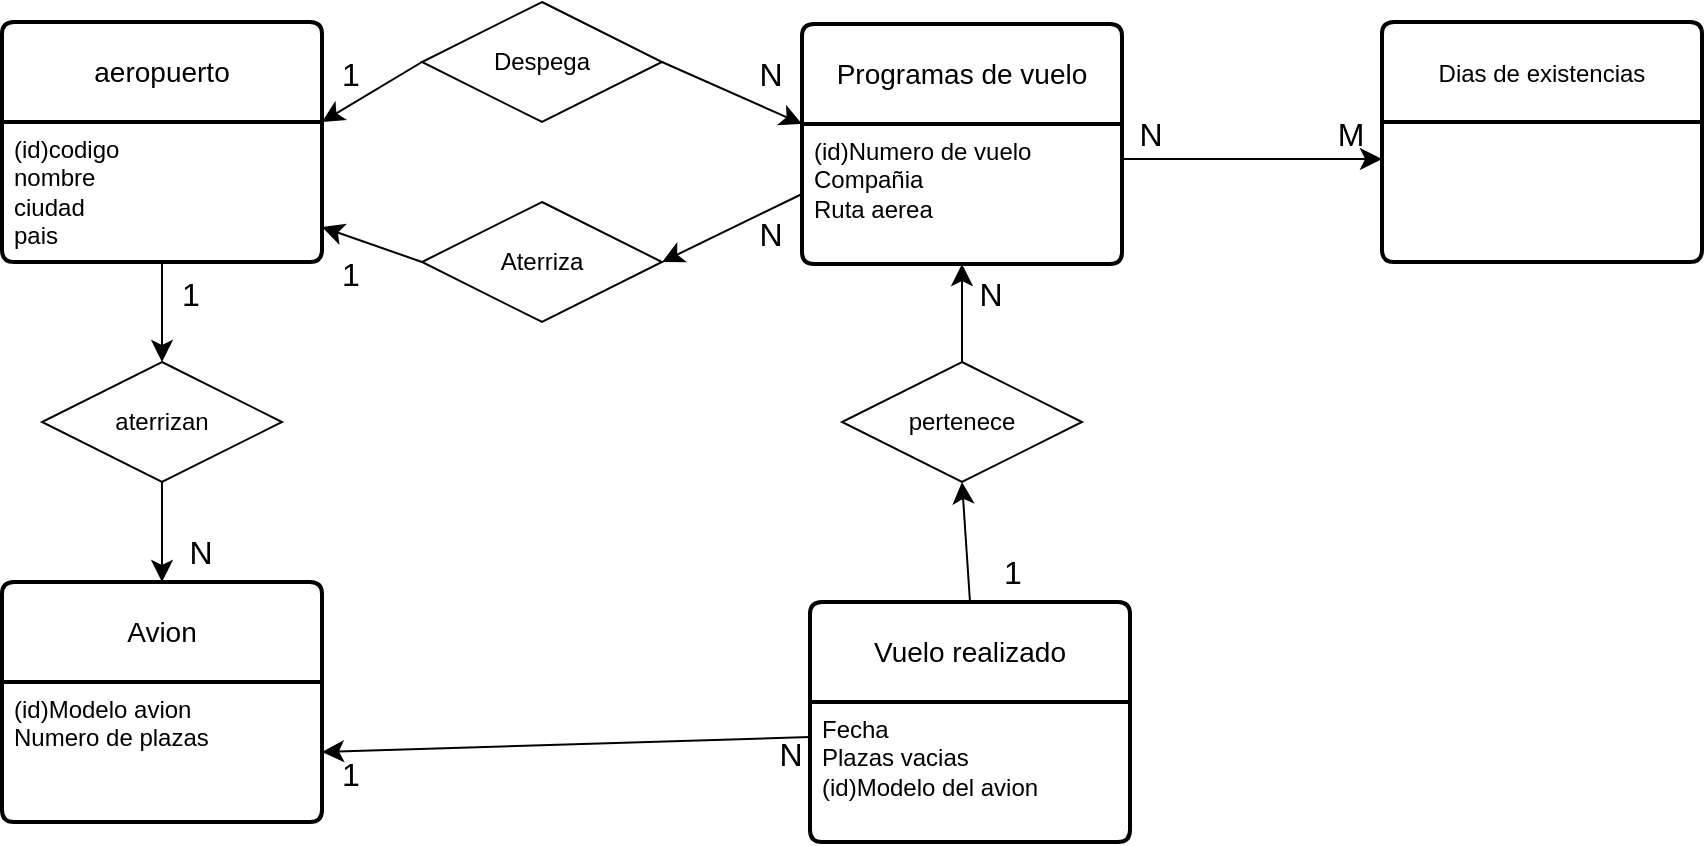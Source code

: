 <mxfile version="28.2.5">
  <diagram name="Página-1" id="gAFbm-pbRTv4d4N4CGBL">
    <mxGraphModel dx="820" dy="652" grid="1" gridSize="10" guides="1" tooltips="1" connect="1" arrows="1" fold="1" page="1" pageScale="1" pageWidth="827" pageHeight="1169" math="0" shadow="0">
      <root>
        <mxCell id="0" />
        <mxCell id="1" parent="0" />
        <mxCell id="gY9utHJKjtfVCZrEkNN_-1" value="aeropuerto" style="swimlane;childLayout=stackLayout;horizontal=1;startSize=50;horizontalStack=0;rounded=1;fontSize=14;fontStyle=0;strokeWidth=2;resizeParent=0;resizeLast=1;shadow=0;dashed=0;align=center;arcSize=4;whiteSpace=wrap;html=1;" vertex="1" parent="1">
          <mxGeometry x="130" y="250" width="160" height="120" as="geometry" />
        </mxCell>
        <mxCell id="gY9utHJKjtfVCZrEkNN_-2" value="(id)codigo&lt;div&gt;nombre&lt;/div&gt;&lt;div&gt;ciudad&lt;/div&gt;&lt;div&gt;pais&lt;/div&gt;" style="align=left;strokeColor=none;fillColor=none;spacingLeft=4;spacingRight=4;fontSize=12;verticalAlign=top;resizable=0;rotatable=0;part=1;html=1;whiteSpace=wrap;" vertex="1" parent="gY9utHJKjtfVCZrEkNN_-1">
          <mxGeometry y="50" width="160" height="70" as="geometry" />
        </mxCell>
        <mxCell id="gY9utHJKjtfVCZrEkNN_-3" value="Avion" style="swimlane;childLayout=stackLayout;horizontal=1;startSize=50;horizontalStack=0;rounded=1;fontSize=14;fontStyle=0;strokeWidth=2;resizeParent=0;resizeLast=1;shadow=0;dashed=0;align=center;arcSize=4;whiteSpace=wrap;html=1;" vertex="1" parent="1">
          <mxGeometry x="130" y="530" width="160" height="120" as="geometry" />
        </mxCell>
        <mxCell id="gY9utHJKjtfVCZrEkNN_-4" value="(id)Modelo avion&lt;div&gt;Numero de plazas&lt;/div&gt;" style="align=left;strokeColor=none;fillColor=none;spacingLeft=4;spacingRight=4;fontSize=12;verticalAlign=top;resizable=0;rotatable=0;part=1;html=1;whiteSpace=wrap;" vertex="1" parent="gY9utHJKjtfVCZrEkNN_-3">
          <mxGeometry y="50" width="160" height="70" as="geometry" />
        </mxCell>
        <mxCell id="gY9utHJKjtfVCZrEkNN_-7" style="edgeStyle=none;curved=1;rounded=0;orthogonalLoop=1;jettySize=auto;html=1;exitX=0.5;exitY=1;exitDx=0;exitDy=0;entryX=0.5;entryY=0;entryDx=0;entryDy=0;fontSize=12;startSize=8;endSize=8;" edge="1" parent="1" source="gY9utHJKjtfVCZrEkNN_-5" target="gY9utHJKjtfVCZrEkNN_-3">
          <mxGeometry relative="1" as="geometry" />
        </mxCell>
        <mxCell id="gY9utHJKjtfVCZrEkNN_-5" value="aterrizan" style="shape=rhombus;perimeter=rhombusPerimeter;whiteSpace=wrap;html=1;align=center;" vertex="1" parent="1">
          <mxGeometry x="150" y="420" width="120" height="60" as="geometry" />
        </mxCell>
        <mxCell id="gY9utHJKjtfVCZrEkNN_-6" style="edgeStyle=none;curved=1;rounded=0;orthogonalLoop=1;jettySize=auto;html=1;exitX=0.5;exitY=1;exitDx=0;exitDy=0;entryX=0.5;entryY=0;entryDx=0;entryDy=0;fontSize=12;startSize=8;endSize=8;" edge="1" parent="1" source="gY9utHJKjtfVCZrEkNN_-2" target="gY9utHJKjtfVCZrEkNN_-5">
          <mxGeometry relative="1" as="geometry" />
        </mxCell>
        <mxCell id="gY9utHJKjtfVCZrEkNN_-8" value="1" style="text;html=1;align=center;verticalAlign=middle;resizable=0;points=[];autosize=1;strokeColor=none;fillColor=none;fontSize=16;" vertex="1" parent="1">
          <mxGeometry x="209" y="371" width="30" height="30" as="geometry" />
        </mxCell>
        <mxCell id="gY9utHJKjtfVCZrEkNN_-9" value="N" style="text;html=1;align=center;verticalAlign=middle;resizable=0;points=[];autosize=1;strokeColor=none;fillColor=none;fontSize=16;" vertex="1" parent="1">
          <mxGeometry x="209" y="500" width="40" height="30" as="geometry" />
        </mxCell>
        <mxCell id="gY9utHJKjtfVCZrEkNN_-10" value="Programas de vuelo" style="swimlane;childLayout=stackLayout;horizontal=1;startSize=50;horizontalStack=0;rounded=1;fontSize=14;fontStyle=0;strokeWidth=2;resizeParent=0;resizeLast=1;shadow=0;dashed=0;align=center;arcSize=4;whiteSpace=wrap;html=1;" vertex="1" parent="1">
          <mxGeometry x="530" y="251" width="160" height="120" as="geometry" />
        </mxCell>
        <mxCell id="gY9utHJKjtfVCZrEkNN_-11" value="&lt;div&gt;(id)Numero de vuelo&lt;/div&gt;Compañia&lt;div&gt;Ruta aerea&lt;/div&gt;&lt;div&gt;&lt;br&gt;&lt;/div&gt;" style="align=left;strokeColor=none;fillColor=none;spacingLeft=4;spacingRight=4;fontSize=12;verticalAlign=top;resizable=0;rotatable=0;part=1;html=1;whiteSpace=wrap;" vertex="1" parent="gY9utHJKjtfVCZrEkNN_-10">
          <mxGeometry y="50" width="160" height="70" as="geometry" />
        </mxCell>
        <mxCell id="gY9utHJKjtfVCZrEkNN_-18" style="edgeStyle=none;curved=1;rounded=0;orthogonalLoop=1;jettySize=auto;html=1;exitX=0;exitY=0.5;exitDx=0;exitDy=0;entryX=1;entryY=0;entryDx=0;entryDy=0;fontSize=12;startSize=8;endSize=8;" edge="1" parent="1" source="gY9utHJKjtfVCZrEkNN_-12" target="gY9utHJKjtfVCZrEkNN_-2">
          <mxGeometry relative="1" as="geometry" />
        </mxCell>
        <mxCell id="gY9utHJKjtfVCZrEkNN_-19" style="edgeStyle=none;curved=1;rounded=0;orthogonalLoop=1;jettySize=auto;html=1;exitX=1;exitY=0.5;exitDx=0;exitDy=0;entryX=0;entryY=0;entryDx=0;entryDy=0;fontSize=12;startSize=8;endSize=8;" edge="1" parent="1" source="gY9utHJKjtfVCZrEkNN_-12" target="gY9utHJKjtfVCZrEkNN_-11">
          <mxGeometry relative="1" as="geometry" />
        </mxCell>
        <mxCell id="gY9utHJKjtfVCZrEkNN_-12" value="Despega" style="shape=rhombus;perimeter=rhombusPerimeter;whiteSpace=wrap;html=1;align=center;" vertex="1" parent="1">
          <mxGeometry x="340" y="240" width="120" height="60" as="geometry" />
        </mxCell>
        <mxCell id="gY9utHJKjtfVCZrEkNN_-15" style="edgeStyle=none;curved=1;rounded=0;orthogonalLoop=1;jettySize=auto;html=1;exitX=0;exitY=0.5;exitDx=0;exitDy=0;entryX=1;entryY=0.75;entryDx=0;entryDy=0;fontSize=12;startSize=8;endSize=8;" edge="1" parent="1" source="gY9utHJKjtfVCZrEkNN_-13" target="gY9utHJKjtfVCZrEkNN_-2">
          <mxGeometry relative="1" as="geometry" />
        </mxCell>
        <mxCell id="gY9utHJKjtfVCZrEkNN_-13" value="Aterriza" style="shape=rhombus;perimeter=rhombusPerimeter;whiteSpace=wrap;html=1;align=center;" vertex="1" parent="1">
          <mxGeometry x="340" y="340" width="120" height="60" as="geometry" />
        </mxCell>
        <mxCell id="gY9utHJKjtfVCZrEkNN_-14" style="edgeStyle=none;curved=1;rounded=0;orthogonalLoop=1;jettySize=auto;html=1;exitX=0;exitY=0.5;exitDx=0;exitDy=0;entryX=1;entryY=0.5;entryDx=0;entryDy=0;fontSize=12;startSize=8;endSize=8;" edge="1" parent="1" source="gY9utHJKjtfVCZrEkNN_-11" target="gY9utHJKjtfVCZrEkNN_-13">
          <mxGeometry relative="1" as="geometry" />
        </mxCell>
        <mxCell id="gY9utHJKjtfVCZrEkNN_-16" value="N" style="text;html=1;align=center;verticalAlign=middle;resizable=0;points=[];autosize=1;strokeColor=none;fillColor=none;fontSize=16;" vertex="1" parent="1">
          <mxGeometry x="494" y="341" width="40" height="30" as="geometry" />
        </mxCell>
        <mxCell id="gY9utHJKjtfVCZrEkNN_-17" value="1" style="text;html=1;align=center;verticalAlign=middle;resizable=0;points=[];autosize=1;strokeColor=none;fillColor=none;fontSize=16;" vertex="1" parent="1">
          <mxGeometry x="289" y="361" width="30" height="30" as="geometry" />
        </mxCell>
        <mxCell id="gY9utHJKjtfVCZrEkNN_-20" value="1" style="text;html=1;align=center;verticalAlign=middle;resizable=0;points=[];autosize=1;strokeColor=none;fillColor=none;fontSize=16;" vertex="1" parent="1">
          <mxGeometry x="289" y="261" width="30" height="30" as="geometry" />
        </mxCell>
        <mxCell id="gY9utHJKjtfVCZrEkNN_-21" value="N" style="text;html=1;align=center;verticalAlign=middle;resizable=0;points=[];autosize=1;strokeColor=none;fillColor=none;fontSize=16;" vertex="1" parent="1">
          <mxGeometry x="494" y="261" width="40" height="30" as="geometry" />
        </mxCell>
        <mxCell id="gY9utHJKjtfVCZrEkNN_-26" style="edgeStyle=none;curved=1;rounded=0;orthogonalLoop=1;jettySize=auto;html=1;exitX=0.5;exitY=0;exitDx=0;exitDy=0;entryX=0.5;entryY=1;entryDx=0;entryDy=0;fontSize=12;startSize=8;endSize=8;" edge="1" parent="1" source="gY9utHJKjtfVCZrEkNN_-22" target="gY9utHJKjtfVCZrEkNN_-25">
          <mxGeometry relative="1" as="geometry" />
        </mxCell>
        <mxCell id="gY9utHJKjtfVCZrEkNN_-22" value="Vuelo realizado" style="swimlane;childLayout=stackLayout;horizontal=1;startSize=50;horizontalStack=0;rounded=1;fontSize=14;fontStyle=0;strokeWidth=2;resizeParent=0;resizeLast=1;shadow=0;dashed=0;align=center;arcSize=4;whiteSpace=wrap;html=1;" vertex="1" parent="1">
          <mxGeometry x="534" y="540" width="160" height="120" as="geometry" />
        </mxCell>
        <mxCell id="gY9utHJKjtfVCZrEkNN_-23" value="Fecha&lt;div&gt;Plazas vacias&lt;/div&gt;&lt;div&gt;(id)Modelo del avion&lt;/div&gt;" style="align=left;strokeColor=none;fillColor=none;spacingLeft=4;spacingRight=4;fontSize=12;verticalAlign=top;resizable=0;rotatable=0;part=1;html=1;whiteSpace=wrap;" vertex="1" parent="gY9utHJKjtfVCZrEkNN_-22">
          <mxGeometry y="50" width="160" height="70" as="geometry" />
        </mxCell>
        <mxCell id="gY9utHJKjtfVCZrEkNN_-28" style="edgeStyle=none;curved=1;rounded=0;orthogonalLoop=1;jettySize=auto;html=1;exitX=0.5;exitY=0;exitDx=0;exitDy=0;entryX=0.5;entryY=1;entryDx=0;entryDy=0;fontSize=12;startSize=8;endSize=8;" edge="1" parent="1" source="gY9utHJKjtfVCZrEkNN_-25" target="gY9utHJKjtfVCZrEkNN_-11">
          <mxGeometry relative="1" as="geometry" />
        </mxCell>
        <mxCell id="gY9utHJKjtfVCZrEkNN_-25" value="pertenece" style="shape=rhombus;perimeter=rhombusPerimeter;whiteSpace=wrap;html=1;align=center;" vertex="1" parent="1">
          <mxGeometry x="550" y="420" width="120" height="60" as="geometry" />
        </mxCell>
        <mxCell id="gY9utHJKjtfVCZrEkNN_-27" value="1" style="text;html=1;align=center;verticalAlign=middle;resizable=0;points=[];autosize=1;strokeColor=none;fillColor=none;fontSize=16;" vertex="1" parent="1">
          <mxGeometry x="620" y="510" width="30" height="30" as="geometry" />
        </mxCell>
        <mxCell id="gY9utHJKjtfVCZrEkNN_-29" value="N" style="text;html=1;align=center;verticalAlign=middle;resizable=0;points=[];autosize=1;strokeColor=none;fillColor=none;fontSize=16;" vertex="1" parent="1">
          <mxGeometry x="604" y="371" width="40" height="30" as="geometry" />
        </mxCell>
        <mxCell id="gY9utHJKjtfVCZrEkNN_-30" style="edgeStyle=none;curved=1;rounded=0;orthogonalLoop=1;jettySize=auto;html=1;exitX=0;exitY=0.25;exitDx=0;exitDy=0;entryX=1;entryY=0.5;entryDx=0;entryDy=0;fontSize=12;startSize=8;endSize=8;" edge="1" parent="1" source="gY9utHJKjtfVCZrEkNN_-23" target="gY9utHJKjtfVCZrEkNN_-4">
          <mxGeometry relative="1" as="geometry" />
        </mxCell>
        <mxCell id="gY9utHJKjtfVCZrEkNN_-31" value="N" style="text;html=1;align=center;verticalAlign=middle;resizable=0;points=[];autosize=1;strokeColor=none;fillColor=none;fontSize=16;" vertex="1" parent="1">
          <mxGeometry x="504" y="601" width="40" height="30" as="geometry" />
        </mxCell>
        <mxCell id="gY9utHJKjtfVCZrEkNN_-32" value="1" style="text;html=1;align=center;verticalAlign=middle;resizable=0;points=[];autosize=1;strokeColor=none;fillColor=none;fontSize=16;" vertex="1" parent="1">
          <mxGeometry x="289" y="611" width="30" height="30" as="geometry" />
        </mxCell>
        <mxCell id="gY9utHJKjtfVCZrEkNN_-33" value="&lt;span style=&quot;font-size: 12px; text-align: left;&quot;&gt;Dias de existencias&lt;/span&gt;" style="swimlane;childLayout=stackLayout;horizontal=1;startSize=50;horizontalStack=0;rounded=1;fontSize=14;fontStyle=0;strokeWidth=2;resizeParent=0;resizeLast=1;shadow=0;dashed=0;align=center;arcSize=4;whiteSpace=wrap;html=1;" vertex="1" parent="1">
          <mxGeometry x="820" y="250" width="160" height="120" as="geometry" />
        </mxCell>
        <mxCell id="gY9utHJKjtfVCZrEkNN_-35" style="edgeStyle=none;curved=1;rounded=0;orthogonalLoop=1;jettySize=auto;html=1;exitX=1;exitY=0.25;exitDx=0;exitDy=0;fontSize=12;startSize=8;endSize=8;" edge="1" parent="1" source="gY9utHJKjtfVCZrEkNN_-11">
          <mxGeometry relative="1" as="geometry">
            <mxPoint x="820" y="318.526" as="targetPoint" />
          </mxGeometry>
        </mxCell>
        <mxCell id="gY9utHJKjtfVCZrEkNN_-36" value="M" style="text;html=1;align=center;verticalAlign=middle;resizable=0;points=[];autosize=1;strokeColor=none;fillColor=none;fontSize=16;" vertex="1" parent="1">
          <mxGeometry x="784" y="291" width="40" height="30" as="geometry" />
        </mxCell>
        <mxCell id="gY9utHJKjtfVCZrEkNN_-37" value="N" style="text;html=1;align=center;verticalAlign=middle;resizable=0;points=[];autosize=1;strokeColor=none;fillColor=none;fontSize=16;" vertex="1" parent="1">
          <mxGeometry x="684" y="291" width="40" height="30" as="geometry" />
        </mxCell>
      </root>
    </mxGraphModel>
  </diagram>
</mxfile>
